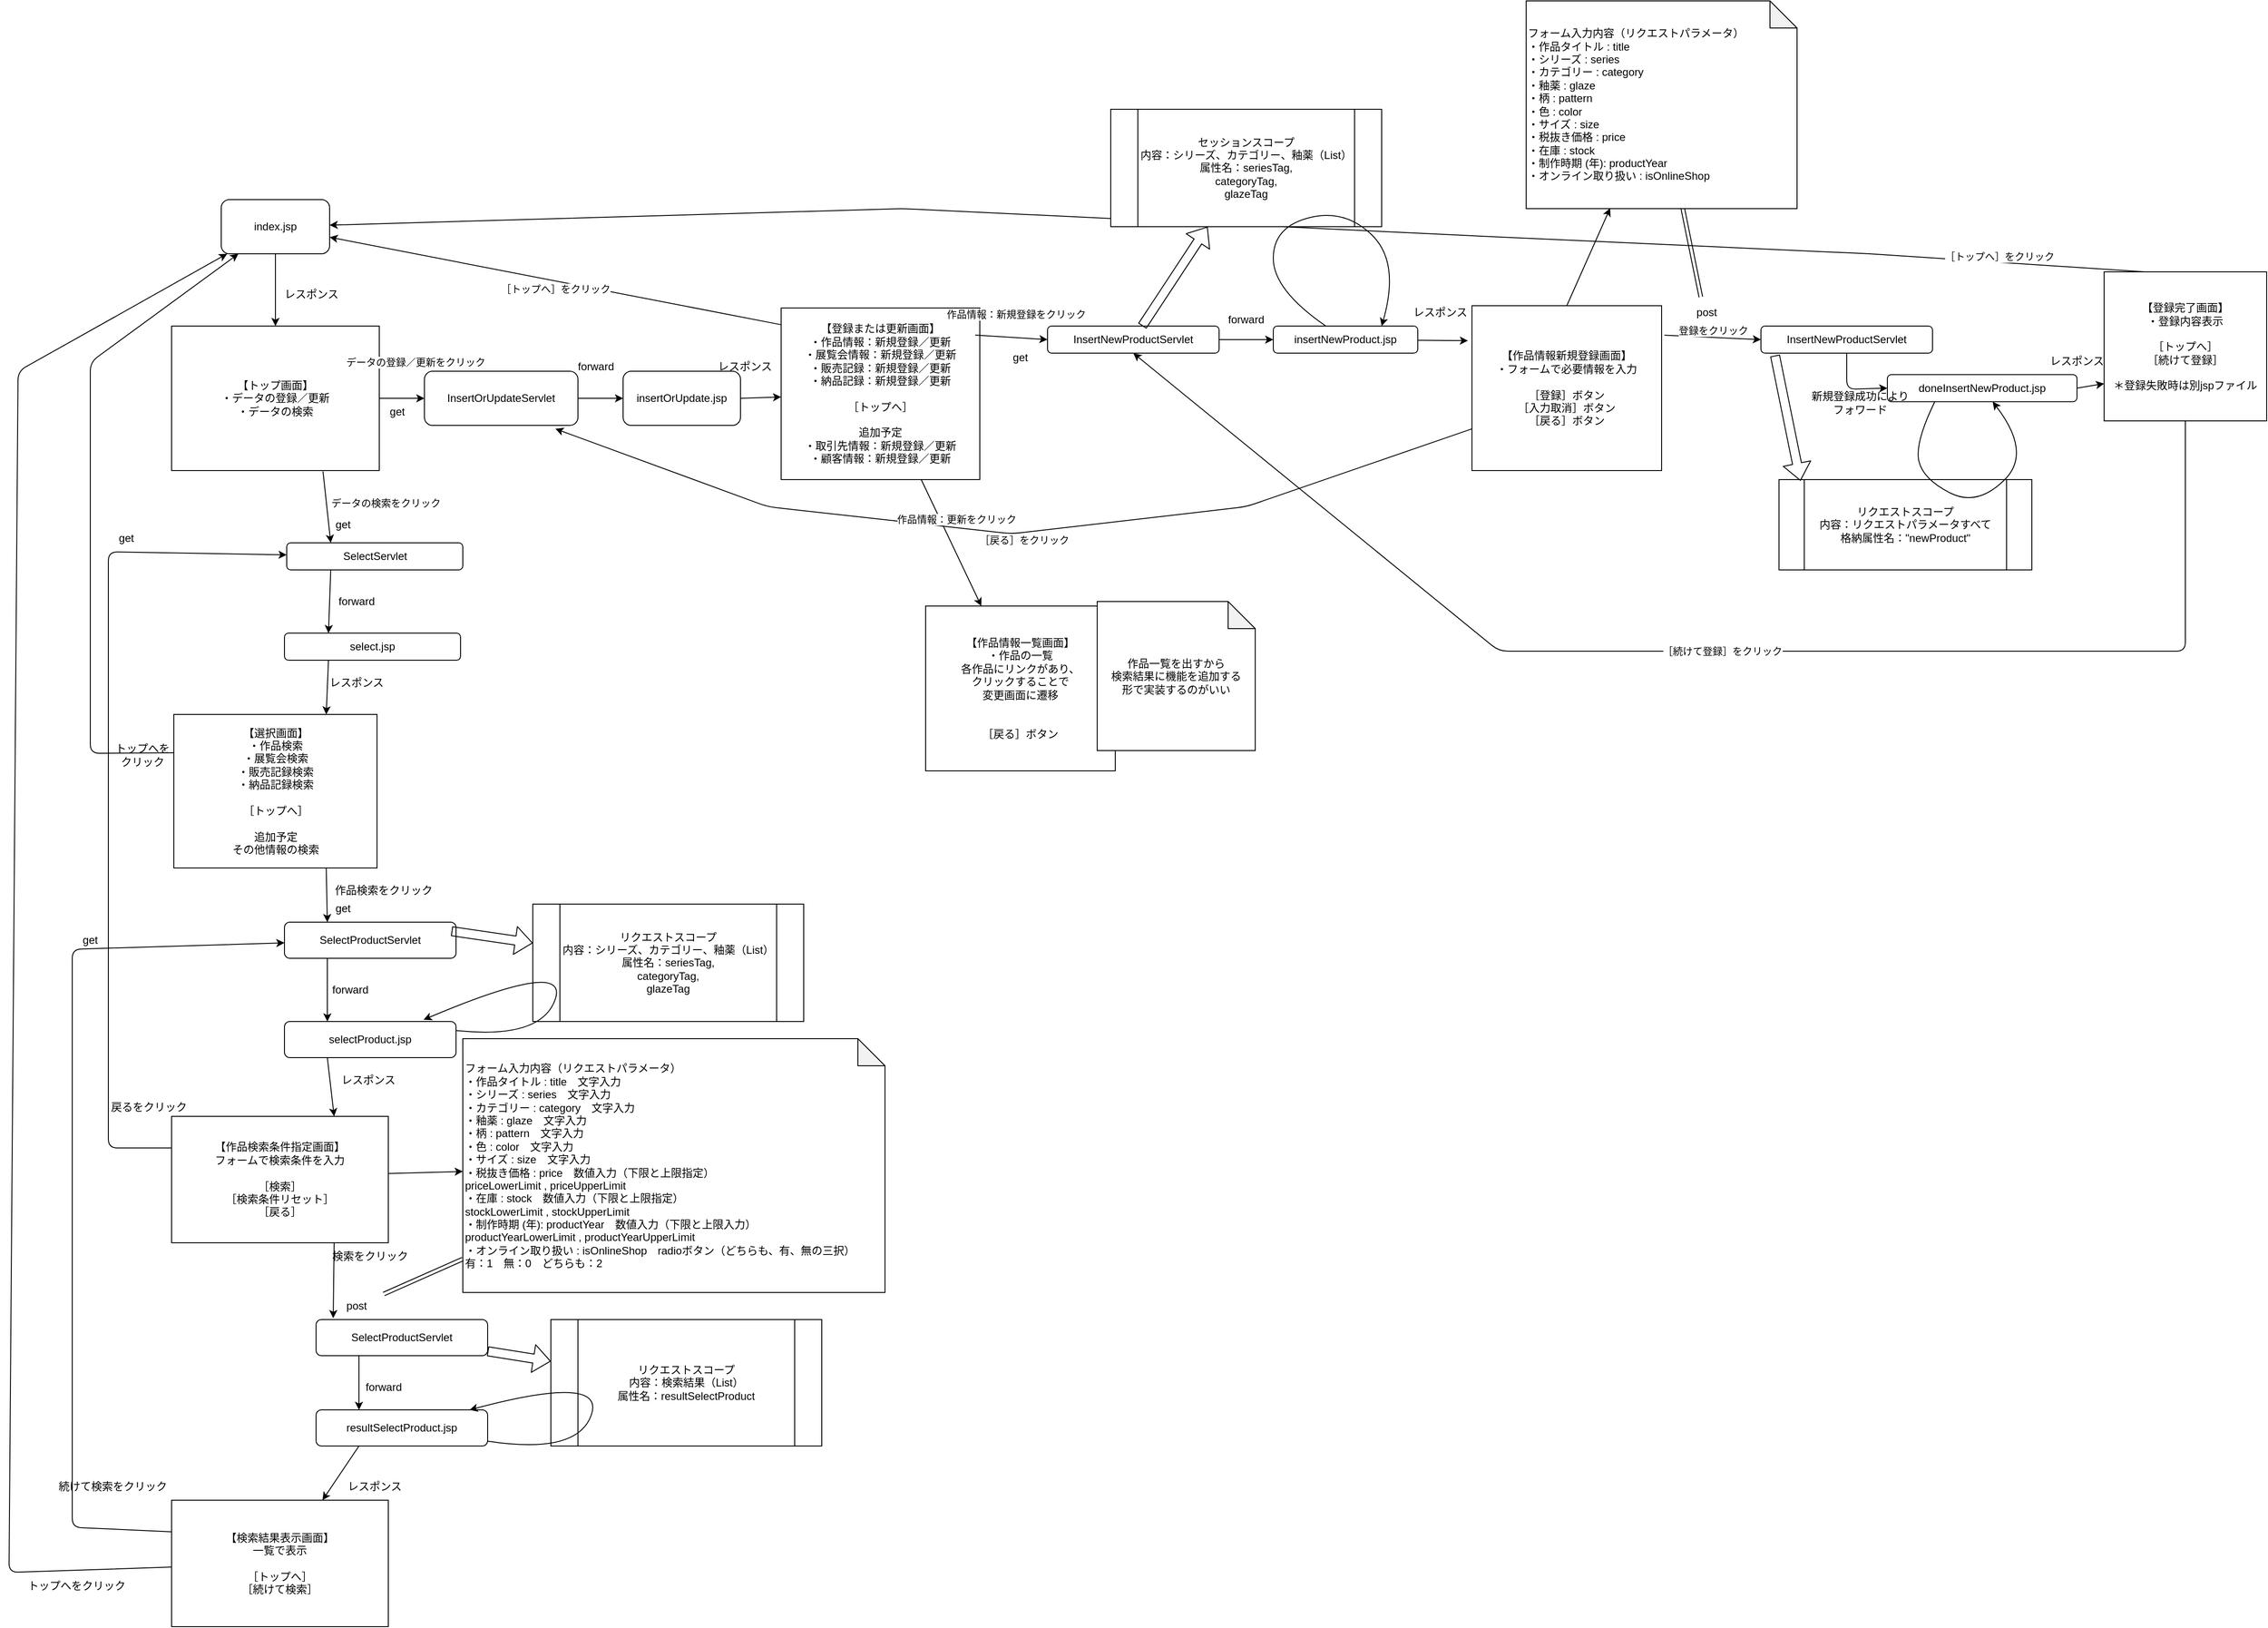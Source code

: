 <mxfile>
    <diagram id="y22X9CAbKY4w9P3UAj9e" name="ページ1">
        <mxGraphModel dx="2088" dy="1728" grid="1" gridSize="10" guides="1" tooltips="1" connect="1" arrows="1" fold="1" page="1" pageScale="1" pageWidth="827" pageHeight="1169" math="0" shadow="0">
            <root>
                <mxCell id="0"/>
                <mxCell id="1" parent="0"/>
                <mxCell id="6" value="【登録または更新画面】&lt;br&gt;・作品情報：新規登録／更新&lt;br&gt;・展覧会情報：新規登録／更新&lt;br&gt;・販売記録：新規登録／更新&lt;br&gt;・納品記録：新規登録／更新&lt;br&gt;&lt;br&gt;［トップへ］&lt;br&gt;&lt;br&gt;追加予定&lt;br&gt;・取引先情報：新規登録／更新&lt;br&gt;・顧客情報：新規登録／更新" style="rounded=0;whiteSpace=wrap;html=1;" parent="1" vertex="1">
                    <mxGeometry x="715" y="30" width="220" height="190" as="geometry"/>
                </mxCell>
                <mxCell id="7" value="【トップ画面】&lt;br&gt;・データの登録／更新&lt;br&gt;・データの検索" style="rounded=0;whiteSpace=wrap;html=1;" parent="1" vertex="1">
                    <mxGeometry x="40" y="50" width="230" height="160" as="geometry"/>
                </mxCell>
                <mxCell id="10" value="" style="endArrow=classic;html=1;entryX=0;entryY=0.5;entryDx=0;entryDy=0;" parent="1" source="7" target="37" edge="1">
                    <mxGeometry relative="1" as="geometry">
                        <mxPoint x="440" y="270" as="sourcePoint"/>
                        <mxPoint x="650" y="290" as="targetPoint"/>
                        <Array as="points"/>
                    </mxGeometry>
                </mxCell>
                <mxCell id="11" value="データの登録／更新をクリック" style="edgeLabel;resizable=0;html=1;align=center;verticalAlign=middle;" parent="10" connectable="0" vertex="1">
                    <mxGeometry relative="1" as="geometry">
                        <mxPoint x="15" y="-40" as="offset"/>
                    </mxGeometry>
                </mxCell>
                <mxCell id="80" style="edgeStyle=none;html=1;exitX=0.75;exitY=1;exitDx=0;exitDy=0;entryX=0.25;entryY=0;entryDx=0;entryDy=0;" parent="1" source="12" target="104" edge="1">
                    <mxGeometry relative="1" as="geometry"/>
                </mxCell>
                <mxCell id="95" style="edgeStyle=none;html=1;exitX=0;exitY=0.25;exitDx=0;exitDy=0;" parent="1" source="12" target="30" edge="1">
                    <mxGeometry relative="1" as="geometry">
                        <mxPoint x="-50" y="70" as="targetPoint"/>
                        <Array as="points">
                            <mxPoint x="-50" y="523"/>
                            <mxPoint x="-50" y="290"/>
                            <mxPoint x="-50" y="90"/>
                        </Array>
                    </mxGeometry>
                </mxCell>
                <mxCell id="12" value="【選択画面】&lt;br&gt;・作品検索&lt;br&gt;・展覧会検索&lt;br&gt;・販売記録検索&lt;br&gt;・納品記録検索&lt;br&gt;&lt;br&gt;［トップへ］&lt;br&gt;&lt;br&gt;追加予定&lt;br&gt;その他情報の検索" style="rounded=0;whiteSpace=wrap;html=1;" parent="1" vertex="1">
                    <mxGeometry x="42.5" y="480" width="225" height="170" as="geometry"/>
                </mxCell>
                <mxCell id="13" value="" style="endArrow=classic;html=1;entryX=0.25;entryY=0;entryDx=0;entryDy=0;exitX=0.729;exitY=1.006;exitDx=0;exitDy=0;exitPerimeter=0;" parent="1" source="7" target="98" edge="1">
                    <mxGeometry relative="1" as="geometry">
                        <mxPoint x="190" y="240" as="sourcePoint"/>
                        <mxPoint x="540" y="250" as="targetPoint"/>
                    </mxGeometry>
                </mxCell>
                <mxCell id="14" value="データの検索をクリック" style="edgeLabel;resizable=0;html=1;align=center;verticalAlign=middle;" parent="13" connectable="0" vertex="1">
                    <mxGeometry relative="1" as="geometry">
                        <mxPoint x="65" y="-5" as="offset"/>
                    </mxGeometry>
                </mxCell>
                <mxCell id="15" value="" style="endArrow=classic;html=1;entryX=0;entryY=0.5;entryDx=0;entryDy=0;exitX=0.977;exitY=0.158;exitDx=0;exitDy=0;exitPerimeter=0;" parent="1" source="6" target="36" edge="1">
                    <mxGeometry relative="1" as="geometry">
                        <mxPoint x="700" y="150" as="sourcePoint"/>
                        <mxPoint x="1000" y="130" as="targetPoint"/>
                    </mxGeometry>
                </mxCell>
                <mxCell id="16" value="作品情報：新規登録をクリック" style="edgeLabel;resizable=0;html=1;align=center;verticalAlign=middle;" parent="15" connectable="0" vertex="1">
                    <mxGeometry relative="1" as="geometry">
                        <mxPoint x="5" y="-26" as="offset"/>
                    </mxGeometry>
                </mxCell>
                <mxCell id="29" style="edgeStyle=none;html=1;exitX=0.5;exitY=0;exitDx=0;exitDy=0;entryX=0.31;entryY=0.998;entryDx=0;entryDy=0;entryPerimeter=0;" parent="1" source="17" target="73" edge="1">
                    <mxGeometry relative="1" as="geometry">
                        <mxPoint x="1637.5" y="-90" as="targetPoint"/>
                    </mxGeometry>
                </mxCell>
                <mxCell id="17" value="【作品情報新規登録画面】&lt;br&gt;・フォームで必要情報を入力&lt;br&gt;&lt;br&gt;［登録］ボタン&lt;br&gt;［入力取消］ボタン&lt;br&gt;［戻る］ボタン" style="rounded=0;whiteSpace=wrap;html=1;" parent="1" vertex="1">
                    <mxGeometry x="1480" y="27.5" width="210" height="182.5" as="geometry"/>
                </mxCell>
                <mxCell id="18" value="" style="endArrow=classic;html=1;exitX=-0.002;exitY=0.097;exitDx=0;exitDy=0;exitPerimeter=0;" parent="1" source="6" target="30" edge="1">
                    <mxGeometry relative="1" as="geometry">
                        <mxPoint x="380" y="290" as="sourcePoint"/>
                        <mxPoint x="620" y="290" as="targetPoint"/>
                        <Array as="points"/>
                    </mxGeometry>
                </mxCell>
                <mxCell id="19" value="［トップへ］をクリック" style="edgeLabel;resizable=0;html=1;align=center;verticalAlign=middle;" parent="18" connectable="0" vertex="1">
                    <mxGeometry relative="1" as="geometry">
                        <mxPoint y="9" as="offset"/>
                    </mxGeometry>
                </mxCell>
                <mxCell id="20" value="" style="endArrow=classic;html=1;exitX=0.25;exitY=0;exitDx=0;exitDy=0;" parent="1" source="22" target="30" edge="1">
                    <mxGeometry relative="1" as="geometry">
                        <mxPoint x="990" y="90" as="sourcePoint"/>
                        <mxPoint x="460" y="-70" as="targetPoint"/>
                        <Array as="points">
                            <mxPoint x="1920" y="-30"/>
                            <mxPoint x="1480" y="-50"/>
                            <mxPoint x="850" y="-80"/>
                        </Array>
                    </mxGeometry>
                </mxCell>
                <mxCell id="21" value="［トップへ］をクリック" style="edgeLabel;resizable=0;html=1;align=center;verticalAlign=middle;" parent="20" connectable="0" vertex="1">
                    <mxGeometry relative="1" as="geometry">
                        <mxPoint x="843" y="35" as="offset"/>
                    </mxGeometry>
                </mxCell>
                <mxCell id="22" value="【登録完了画面】&lt;br&gt;・登録内容表示&lt;br&gt;&lt;br&gt;［トップへ］&lt;br&gt;［続けて登録］&lt;br&gt;&lt;br&gt;＊登録失敗時は別jspファイル" style="rounded=0;whiteSpace=wrap;html=1;" parent="1" vertex="1">
                    <mxGeometry x="2180" y="-10" width="180" height="165" as="geometry"/>
                </mxCell>
                <mxCell id="23" value="" style="endArrow=classic;html=1;exitX=0;exitY=0.747;exitDx=0;exitDy=0;entryX=0.853;entryY=1.063;entryDx=0;entryDy=0;exitPerimeter=0;entryPerimeter=0;" parent="1" source="17" target="37" edge="1">
                    <mxGeometry relative="1" as="geometry">
                        <mxPoint x="940" y="182.5" as="sourcePoint"/>
                        <mxPoint x="720" y="180" as="targetPoint"/>
                        <Array as="points">
                            <mxPoint x="1230" y="250"/>
                            <mxPoint x="970" y="280"/>
                            <mxPoint x="700" y="250"/>
                        </Array>
                    </mxGeometry>
                </mxCell>
                <mxCell id="24" value="［戻る］をクリック" style="edgeLabel;resizable=0;html=1;align=center;verticalAlign=middle;" parent="23" connectable="0" vertex="1">
                    <mxGeometry relative="1" as="geometry">
                        <mxPoint x="12" y="7" as="offset"/>
                    </mxGeometry>
                </mxCell>
                <mxCell id="25" value="" style="endArrow=classic;html=1;entryX=0;entryY=0.5;entryDx=0;entryDy=0;exitX=1.015;exitY=0.179;exitDx=0;exitDy=0;exitPerimeter=0;" parent="1" source="17" target="50" edge="1">
                    <mxGeometry relative="1" as="geometry">
                        <mxPoint x="1220" y="170" as="sourcePoint"/>
                        <mxPoint x="1320" y="170" as="targetPoint"/>
                    </mxGeometry>
                </mxCell>
                <mxCell id="26" value="登録をクリック" style="edgeLabel;resizable=0;html=1;align=center;verticalAlign=middle;" parent="25" connectable="0" vertex="1">
                    <mxGeometry relative="1" as="geometry">
                        <mxPoint y="-8" as="offset"/>
                    </mxGeometry>
                </mxCell>
                <mxCell id="31" style="edgeStyle=none;html=1;exitX=0.5;exitY=1;exitDx=0;exitDy=0;" parent="1" source="30" target="7" edge="1">
                    <mxGeometry relative="1" as="geometry"/>
                </mxCell>
                <mxCell id="30" value="index.jsp" style="rounded=1;whiteSpace=wrap;html=1;" parent="1" vertex="1">
                    <mxGeometry x="95" y="-90" width="120" height="60" as="geometry"/>
                </mxCell>
                <mxCell id="34" value="レスポンス" style="text;html=1;strokeColor=none;fillColor=none;align=center;verticalAlign=middle;whiteSpace=wrap;rounded=0;" parent="1" vertex="1">
                    <mxGeometry x="140" width="110" height="30" as="geometry"/>
                </mxCell>
                <mxCell id="44" style="edgeStyle=none;html=1;" parent="1" source="36" target="43" edge="1">
                    <mxGeometry relative="1" as="geometry"/>
                </mxCell>
                <mxCell id="36" value="InsertNewProductServlet" style="rounded=1;whiteSpace=wrap;html=1;" parent="1" vertex="1">
                    <mxGeometry x="1010" y="50" width="190" height="30" as="geometry"/>
                </mxCell>
                <mxCell id="39" style="edgeStyle=none;html=1;exitX=1;exitY=0.5;exitDx=0;exitDy=0;entryX=0;entryY=0.5;entryDx=0;entryDy=0;" parent="1" source="37" target="38" edge="1">
                    <mxGeometry relative="1" as="geometry"/>
                </mxCell>
                <mxCell id="37" value="InsertOrUpdateServlet" style="rounded=1;whiteSpace=wrap;html=1;" parent="1" vertex="1">
                    <mxGeometry x="320" y="100" width="170" height="60" as="geometry"/>
                </mxCell>
                <mxCell id="40" style="edgeStyle=none;html=1;exitX=1;exitY=0.5;exitDx=0;exitDy=0;" parent="1" source="38" target="6" edge="1">
                    <mxGeometry relative="1" as="geometry">
                        <mxPoint x="690" y="180" as="targetPoint"/>
                    </mxGeometry>
                </mxCell>
                <mxCell id="38" value="insertOrUpdate.jsp" style="rounded=1;whiteSpace=wrap;html=1;" parent="1" vertex="1">
                    <mxGeometry x="540" y="100" width="130" height="60" as="geometry"/>
                </mxCell>
                <mxCell id="41" value="forward" style="text;html=1;strokeColor=none;fillColor=none;align=center;verticalAlign=middle;whiteSpace=wrap;rounded=0;" parent="1" vertex="1">
                    <mxGeometry x="480" y="80" width="60" height="30" as="geometry"/>
                </mxCell>
                <mxCell id="42" value="レスポンス" style="text;html=1;strokeColor=none;fillColor=none;align=center;verticalAlign=middle;whiteSpace=wrap;rounded=0;" parent="1" vertex="1">
                    <mxGeometry x="620" y="80" width="110" height="30" as="geometry"/>
                </mxCell>
                <mxCell id="45" style="edgeStyle=none;html=1;entryX=-0.021;entryY=0.212;entryDx=0;entryDy=0;entryPerimeter=0;" parent="1" source="43" target="17" edge="1">
                    <mxGeometry relative="1" as="geometry"/>
                </mxCell>
                <mxCell id="43" value="insertNewProduct.jsp" style="rounded=1;whiteSpace=wrap;html=1;" parent="1" vertex="1">
                    <mxGeometry x="1260" y="50" width="160" height="30" as="geometry"/>
                </mxCell>
                <mxCell id="46" value="forward" style="text;html=1;strokeColor=none;fillColor=none;align=center;verticalAlign=middle;whiteSpace=wrap;rounded=0;" parent="1" vertex="1">
                    <mxGeometry x="1200" y="27.5" width="60" height="30" as="geometry"/>
                </mxCell>
                <mxCell id="47" value="レスポンス" style="text;html=1;strokeColor=none;fillColor=none;align=center;verticalAlign=middle;whiteSpace=wrap;rounded=0;" parent="1" vertex="1">
                    <mxGeometry x="1390" y="20" width="110" height="30" as="geometry"/>
                </mxCell>
                <mxCell id="49" value="get" style="text;html=1;strokeColor=none;fillColor=none;align=center;verticalAlign=middle;whiteSpace=wrap;rounded=0;" parent="1" vertex="1">
                    <mxGeometry x="950" y="70" width="60" height="30" as="geometry"/>
                </mxCell>
                <mxCell id="61" style="edgeStyle=none;html=1;exitX=0.5;exitY=1;exitDx=0;exitDy=0;entryX=0;entryY=0.5;entryDx=0;entryDy=0;" parent="1" source="50" target="60" edge="1">
                    <mxGeometry relative="1" as="geometry">
                        <Array as="points">
                            <mxPoint x="1895" y="120"/>
                        </Array>
                    </mxGeometry>
                </mxCell>
                <mxCell id="50" value="InsertNewProductServlet" style="rounded=1;whiteSpace=wrap;html=1;" parent="1" vertex="1">
                    <mxGeometry x="1800" y="50" width="190" height="30" as="geometry"/>
                </mxCell>
                <mxCell id="51" value="post" style="text;html=1;strokeColor=none;fillColor=none;align=center;verticalAlign=middle;whiteSpace=wrap;rounded=0;" parent="1" vertex="1">
                    <mxGeometry x="1710" y="20" width="60" height="30" as="geometry"/>
                </mxCell>
                <mxCell id="58" value="" style="shape=link;html=1;exitX=0.391;exitY=-0.071;exitDx=0;exitDy=0;exitPerimeter=0;" parent="1" source="51" target="73" edge="1">
                    <mxGeometry width="100" relative="1" as="geometry">
                        <mxPoint x="1740" y="-110" as="sourcePoint"/>
                        <mxPoint x="1716.88" y="-89.78" as="targetPoint"/>
                    </mxGeometry>
                </mxCell>
                <mxCell id="63" style="edgeStyle=none;html=1;exitX=1;exitY=0.5;exitDx=0;exitDy=0;entryX=0;entryY=0.75;entryDx=0;entryDy=0;" parent="1" source="60" target="22" edge="1">
                    <mxGeometry relative="1" as="geometry"/>
                </mxCell>
                <mxCell id="60" value="doneInsertNewProduct.jsp" style="rounded=1;whiteSpace=wrap;html=1;" parent="1" vertex="1">
                    <mxGeometry x="1940" y="103.75" width="210" height="30" as="geometry"/>
                </mxCell>
                <mxCell id="62" value="新規登録成功によりフォワード" style="text;html=1;strokeColor=none;fillColor=none;align=center;verticalAlign=middle;whiteSpace=wrap;rounded=0;" parent="1" vertex="1">
                    <mxGeometry x="1850" y="110" width="120" height="50" as="geometry"/>
                </mxCell>
                <mxCell id="64" value="レスポンス" style="text;html=1;strokeColor=none;fillColor=none;align=center;verticalAlign=middle;whiteSpace=wrap;rounded=0;" parent="1" vertex="1">
                    <mxGeometry x="2110" y="73.75" width="80" height="30" as="geometry"/>
                </mxCell>
                <mxCell id="65" value="リクエストスコープ&lt;br&gt;内容：リクエストパラメータすべて&lt;br&gt;格納属性名：&quot;newProduct&quot;" style="shape=process;whiteSpace=wrap;html=1;backgroundOutline=1;" parent="1" vertex="1">
                    <mxGeometry x="1820" y="220" width="280" height="100" as="geometry"/>
                </mxCell>
                <mxCell id="68" value="" style="curved=1;endArrow=classic;html=1;exitX=0.25;exitY=1;exitDx=0;exitDy=0;" parent="1" source="60" target="60" edge="1">
                    <mxGeometry width="50" height="50" relative="1" as="geometry">
                        <mxPoint x="2020" y="190" as="sourcePoint"/>
                        <mxPoint x="2080" y="140" as="targetPoint"/>
                        <Array as="points">
                            <mxPoint x="1970" y="180"/>
                            <mxPoint x="1980" y="220"/>
                            <mxPoint x="2040" y="250"/>
                            <mxPoint x="2100" y="190"/>
                        </Array>
                    </mxGeometry>
                </mxCell>
                <mxCell id="69" value="" style="shape=flexArrow;endArrow=classic;html=1;entryX=0.085;entryY=0.014;entryDx=0;entryDy=0;exitX=0.082;exitY=1.086;exitDx=0;exitDy=0;entryPerimeter=0;exitPerimeter=0;" parent="1" source="50" target="65" edge="1">
                    <mxGeometry width="50" height="50" relative="1" as="geometry">
                        <mxPoint x="1790" y="100" as="sourcePoint"/>
                        <mxPoint x="1840" y="50" as="targetPoint"/>
                    </mxGeometry>
                </mxCell>
                <mxCell id="70" value="get" style="text;html=1;strokeColor=none;fillColor=none;align=center;verticalAlign=middle;whiteSpace=wrap;rounded=0;" parent="1" vertex="1">
                    <mxGeometry x="260" y="130" width="60" height="30" as="geometry"/>
                </mxCell>
                <mxCell id="73" value="&lt;span style=&quot;&quot;&gt;フォーム入力内容（リクエストパラメータ）&lt;/span&gt;&lt;br style=&quot;&quot;&gt;&lt;span style=&quot;&quot;&gt;・作品タイトル : title&lt;/span&gt;&lt;br style=&quot;&quot;&gt;&lt;span style=&quot;&quot;&gt;・シリーズ : series&lt;/span&gt;&lt;br style=&quot;&quot;&gt;&lt;span style=&quot;&quot;&gt;・カテゴリー : category&lt;/span&gt;&lt;br style=&quot;&quot;&gt;&lt;span style=&quot;&quot;&gt;・釉薬 : glaze&lt;/span&gt;&lt;br style=&quot;&quot;&gt;&lt;span style=&quot;&quot;&gt;・柄 : pattern&lt;/span&gt;&lt;br style=&quot;&quot;&gt;&lt;span style=&quot;&quot;&gt;・色 : color&lt;/span&gt;&lt;br style=&quot;&quot;&gt;&lt;span style=&quot;&quot;&gt;・サイズ : size&lt;/span&gt;&lt;br style=&quot;&quot;&gt;&lt;span style=&quot;&quot;&gt;・税抜き価格 : price&lt;/span&gt;&lt;br style=&quot;&quot;&gt;&lt;span style=&quot;&quot;&gt;・在庫 : stock&lt;/span&gt;&lt;br style=&quot;&quot;&gt;&lt;span style=&quot;&quot;&gt;・制作時期 (年): productYear&lt;/span&gt;&lt;br style=&quot;&quot;&gt;&lt;span style=&quot;&quot;&gt;・オンライン取り扱い : isOnlineShop&lt;/span&gt;" style="shape=note;whiteSpace=wrap;html=1;backgroundOutline=1;darkOpacity=0.05;align=left;" parent="1" vertex="1">
                    <mxGeometry x="1540" y="-310" width="300" height="230" as="geometry"/>
                </mxCell>
                <mxCell id="76" value="" style="endArrow=classic;html=1;entryX=0.5;entryY=1;entryDx=0;entryDy=0;exitX=0.5;exitY=1;exitDx=0;exitDy=0;" parent="1" source="22" target="36" edge="1">
                    <mxGeometry relative="1" as="geometry">
                        <mxPoint x="2260" y="400" as="sourcePoint"/>
                        <mxPoint x="1810" y="390" as="targetPoint"/>
                        <Array as="points">
                            <mxPoint x="2270" y="410"/>
                            <mxPoint x="1510" y="410"/>
                        </Array>
                    </mxGeometry>
                </mxCell>
                <mxCell id="77" value="［続けて登録］をクリック" style="edgeLabel;resizable=0;html=1;align=center;verticalAlign=middle;" parent="76" connectable="0" vertex="1">
                    <mxGeometry relative="1" as="geometry"/>
                </mxCell>
                <mxCell id="85" style="edgeStyle=none;html=1;entryX=0.1;entryY=-0.038;entryDx=0;entryDy=0;exitX=0.75;exitY=1;exitDx=0;exitDy=0;entryPerimeter=0;" parent="1" source="79" target="112" edge="1">
                    <mxGeometry relative="1" as="geometry"/>
                </mxCell>
                <mxCell id="92" style="edgeStyle=none;html=1;exitX=0;exitY=0.25;exitDx=0;exitDy=0;" parent="1" source="79" target="98" edge="1">
                    <mxGeometry relative="1" as="geometry">
                        <mxPoint x="-30" y="270" as="targetPoint"/>
                        <Array as="points">
                            <mxPoint x="-30" y="960"/>
                            <mxPoint x="-30" y="300"/>
                        </Array>
                    </mxGeometry>
                </mxCell>
                <mxCell id="97" style="edgeStyle=none;html=1;exitX=0;exitY=0.5;exitDx=0;exitDy=0;" parent="1" source="79" target="83" edge="1">
                    <mxGeometry relative="1" as="geometry"/>
                </mxCell>
                <mxCell id="79" value="【作品検索条件指定画面】&lt;br&gt;フォームで検索条件を入力&lt;br&gt;&lt;br&gt;［検索］&lt;br&gt;［検索条件リセット］&lt;br&gt;［戻る］" style="rounded=0;whiteSpace=wrap;html=1;" parent="1" vertex="1">
                    <mxGeometry x="40" y="925" width="240" height="140" as="geometry"/>
                </mxCell>
                <mxCell id="81" value="作品検索をクリック" style="text;html=1;strokeColor=none;fillColor=none;align=center;verticalAlign=middle;whiteSpace=wrap;rounded=0;" parent="1" vertex="1">
                    <mxGeometry x="190" y="660" width="170" height="30" as="geometry"/>
                </mxCell>
                <mxCell id="83" value="&lt;span style=&quot;&quot;&gt;フォーム入力内容（リクエストパラメータ）&lt;/span&gt;&lt;br style=&quot;&quot;&gt;&lt;span style=&quot;&quot;&gt;・作品タイトル : title　文字入力&lt;/span&gt;&lt;br style=&quot;&quot;&gt;&lt;span style=&quot;&quot;&gt;・シリーズ : series　文字入力&lt;/span&gt;&lt;br style=&quot;&quot;&gt;&lt;span style=&quot;&quot;&gt;・カテゴリー : category　文字入力&lt;/span&gt;&lt;br style=&quot;&quot;&gt;&lt;span style=&quot;&quot;&gt;・釉薬 : glaze　文字入力&lt;/span&gt;&lt;br style=&quot;&quot;&gt;&lt;span style=&quot;&quot;&gt;・柄 : pattern　文字入力&lt;/span&gt;&lt;br style=&quot;&quot;&gt;&lt;span style=&quot;&quot;&gt;・色 : color　文字入力&lt;/span&gt;&lt;br style=&quot;&quot;&gt;&lt;span style=&quot;&quot;&gt;・サイズ : size　文字入力&lt;/span&gt;&lt;br style=&quot;&quot;&gt;&lt;span style=&quot;&quot;&gt;・税抜き価格 : price　数値入力（下限と上限指定）&lt;br&gt;&lt;/span&gt;priceLowerLimit , priceUpperLimit&lt;br style=&quot;&quot;&gt;&lt;span style=&quot;&quot;&gt;・在庫 : stock　数値入力（下限と上限指定）&lt;br&gt;&lt;/span&gt;stockLowerLimit , stockUpperLimit&lt;br style=&quot;&quot;&gt;&lt;span style=&quot;&quot;&gt;・制作時期 (年): productYear　数値入力（下限と上限入力）&lt;br&gt;&lt;/span&gt;productYearLowerLimit , productYearUpperLimit&lt;br style=&quot;&quot;&gt;&lt;span style=&quot;&quot;&gt;・オンライン取り扱い : isOnlineShop　radioボタン（どちらも、有、無の三択）&lt;br&gt;有：1　無：0　どちらも：2&lt;br&gt;&lt;/span&gt;" style="shape=note;whiteSpace=wrap;html=1;backgroundOutline=1;darkOpacity=0.05;align=left;" parent="1" vertex="1">
                    <mxGeometry x="362.5" y="839" width="467.5" height="281" as="geometry"/>
                </mxCell>
                <mxCell id="89" style="edgeStyle=none;html=1;exitX=0;exitY=0.25;exitDx=0;exitDy=0;" parent="1" source="84" target="104" edge="1">
                    <mxGeometry relative="1" as="geometry">
                        <mxPoint x="-60" y="720" as="targetPoint"/>
                        <Array as="points">
                            <mxPoint x="-70" y="1380"/>
                            <mxPoint x="-70" y="740"/>
                        </Array>
                    </mxGeometry>
                </mxCell>
                <mxCell id="91" style="edgeStyle=none;html=1;" parent="1" source="84" target="30" edge="1">
                    <mxGeometry relative="1" as="geometry">
                        <mxPoint x="-130" y="130" as="targetPoint"/>
                        <Array as="points">
                            <mxPoint x="-140" y="1430"/>
                            <mxPoint x="-130" y="100"/>
                        </Array>
                    </mxGeometry>
                </mxCell>
                <mxCell id="84" value="【検索結果表示画面】&lt;br&gt;一覧で表示&lt;br&gt;&lt;br&gt;［トップへ］&lt;br&gt;［続けて検索］" style="rounded=0;whiteSpace=wrap;html=1;" parent="1" vertex="1">
                    <mxGeometry x="40" y="1350" width="240" height="140" as="geometry"/>
                </mxCell>
                <mxCell id="86" value="検索をクリック" style="text;html=1;strokeColor=none;fillColor=none;align=center;verticalAlign=middle;whiteSpace=wrap;rounded=0;" parent="1" vertex="1">
                    <mxGeometry x="175" y="1065" width="170" height="30" as="geometry"/>
                </mxCell>
                <mxCell id="90" value="続けて検索をクリック" style="text;html=1;strokeColor=none;fillColor=none;align=center;verticalAlign=middle;whiteSpace=wrap;rounded=0;" parent="1" vertex="1">
                    <mxGeometry x="-110" y="1320" width="170" height="30" as="geometry"/>
                </mxCell>
                <mxCell id="93" value="戻るをクリック" style="text;html=1;strokeColor=none;fillColor=none;align=center;verticalAlign=middle;whiteSpace=wrap;rounded=0;" parent="1" vertex="1">
                    <mxGeometry x="-70" y="900" width="170" height="30" as="geometry"/>
                </mxCell>
                <mxCell id="94" value="トップへをクリック" style="text;html=1;strokeColor=none;fillColor=none;align=center;verticalAlign=middle;whiteSpace=wrap;rounded=0;" parent="1" vertex="1">
                    <mxGeometry x="-150" y="1430" width="170" height="30" as="geometry"/>
                </mxCell>
                <mxCell id="96" value="トップへをクリック" style="text;html=1;strokeColor=none;fillColor=none;align=center;verticalAlign=middle;whiteSpace=wrap;rounded=0;" parent="1" vertex="1">
                    <mxGeometry x="-27.5" y="490" width="70" height="70" as="geometry"/>
                </mxCell>
                <mxCell id="100" style="edgeStyle=none;html=1;exitX=0.25;exitY=1;exitDx=0;exitDy=0;entryX=0.25;entryY=0;entryDx=0;entryDy=0;" parent="1" source="98" target="99" edge="1">
                    <mxGeometry relative="1" as="geometry"/>
                </mxCell>
                <mxCell id="98" value="SelectServlet" style="rounded=1;whiteSpace=wrap;html=1;" parent="1" vertex="1">
                    <mxGeometry x="167.5" y="290" width="195" height="30" as="geometry"/>
                </mxCell>
                <mxCell id="101" style="edgeStyle=none;html=1;exitX=0.25;exitY=1;exitDx=0;exitDy=0;entryX=0.75;entryY=0;entryDx=0;entryDy=0;" parent="1" source="99" target="12" edge="1">
                    <mxGeometry relative="1" as="geometry"/>
                </mxCell>
                <mxCell id="99" value="select.jsp" style="rounded=1;whiteSpace=wrap;html=1;" parent="1" vertex="1">
                    <mxGeometry x="165" y="390" width="195" height="30" as="geometry"/>
                </mxCell>
                <mxCell id="102" value="forward" style="text;html=1;strokeColor=none;fillColor=none;align=center;verticalAlign=middle;whiteSpace=wrap;rounded=0;" parent="1" vertex="1">
                    <mxGeometry x="215" y="340" width="60" height="30" as="geometry"/>
                </mxCell>
                <mxCell id="103" value="レスポンス" style="text;html=1;strokeColor=none;fillColor=none;align=center;verticalAlign=middle;whiteSpace=wrap;rounded=0;" parent="1" vertex="1">
                    <mxGeometry x="195" y="430" width="100" height="30" as="geometry"/>
                </mxCell>
                <mxCell id="108" style="edgeStyle=none;html=1;exitX=0.25;exitY=1;exitDx=0;exitDy=0;entryX=0.25;entryY=0;entryDx=0;entryDy=0;" parent="1" source="104" target="107" edge="1">
                    <mxGeometry relative="1" as="geometry"/>
                </mxCell>
                <mxCell id="104" value="SelectProductServlet" style="rounded=1;whiteSpace=wrap;html=1;" parent="1" vertex="1">
                    <mxGeometry x="165" y="710" width="190" height="40" as="geometry"/>
                </mxCell>
                <mxCell id="105" value="get" style="text;html=1;strokeColor=none;fillColor=none;align=center;verticalAlign=middle;whiteSpace=wrap;rounded=0;" parent="1" vertex="1">
                    <mxGeometry x="200" y="255" width="60" height="30" as="geometry"/>
                </mxCell>
                <mxCell id="106" value="get" style="text;html=1;strokeColor=none;fillColor=none;align=center;verticalAlign=middle;whiteSpace=wrap;rounded=0;" parent="1" vertex="1">
                    <mxGeometry x="200" y="680" width="60" height="30" as="geometry"/>
                </mxCell>
                <mxCell id="109" style="edgeStyle=none;html=1;exitX=0.25;exitY=1;exitDx=0;exitDy=0;entryX=0.75;entryY=0;entryDx=0;entryDy=0;" parent="1" source="107" target="79" edge="1">
                    <mxGeometry relative="1" as="geometry"/>
                </mxCell>
                <mxCell id="107" value="selectProduct.jsp" style="rounded=1;whiteSpace=wrap;html=1;" parent="1" vertex="1">
                    <mxGeometry x="165" y="820" width="190" height="40" as="geometry"/>
                </mxCell>
                <mxCell id="110" value="forward" style="text;html=1;strokeColor=none;fillColor=none;align=center;verticalAlign=middle;whiteSpace=wrap;rounded=0;" parent="1" vertex="1">
                    <mxGeometry x="207.5" y="770" width="60" height="30" as="geometry"/>
                </mxCell>
                <mxCell id="111" value="レスポンス" style="text;html=1;strokeColor=none;fillColor=none;align=center;verticalAlign=middle;whiteSpace=wrap;rounded=0;" parent="1" vertex="1">
                    <mxGeometry x="207.5" y="870" width="100" height="30" as="geometry"/>
                </mxCell>
                <mxCell id="116" style="edgeStyle=none;html=1;exitX=0.25;exitY=1;exitDx=0;exitDy=0;entryX=0.25;entryY=0;entryDx=0;entryDy=0;" parent="1" source="112" target="115" edge="1">
                    <mxGeometry relative="1" as="geometry"/>
                </mxCell>
                <mxCell id="112" value="SelectProductServlet" style="rounded=1;whiteSpace=wrap;html=1;" parent="1" vertex="1">
                    <mxGeometry x="200" y="1150" width="190" height="40" as="geometry"/>
                </mxCell>
                <mxCell id="113" value="post" style="text;html=1;strokeColor=none;fillColor=none;align=center;verticalAlign=middle;whiteSpace=wrap;rounded=0;" parent="1" vertex="1">
                    <mxGeometry x="215" y="1120" width="60" height="30" as="geometry"/>
                </mxCell>
                <mxCell id="118" style="edgeStyle=none;html=1;exitX=0.25;exitY=1;exitDx=0;exitDy=0;" parent="1" source="115" target="84" edge="1">
                    <mxGeometry relative="1" as="geometry"/>
                </mxCell>
                <mxCell id="115" value="resultSelectProduct.jsp" style="rounded=1;whiteSpace=wrap;html=1;" parent="1" vertex="1">
                    <mxGeometry x="200" y="1250" width="190" height="40" as="geometry"/>
                </mxCell>
                <mxCell id="117" value="forward" style="text;html=1;strokeColor=none;fillColor=none;align=center;verticalAlign=middle;whiteSpace=wrap;rounded=0;" parent="1" vertex="1">
                    <mxGeometry x="245" y="1210" width="60" height="30" as="geometry"/>
                </mxCell>
                <mxCell id="119" value="レスポンス" style="text;html=1;strokeColor=none;fillColor=none;align=center;verticalAlign=middle;whiteSpace=wrap;rounded=0;" parent="1" vertex="1">
                    <mxGeometry x="220" y="1320" width="90" height="30" as="geometry"/>
                </mxCell>
                <mxCell id="121" value="get" style="text;html=1;strokeColor=none;fillColor=none;align=center;verticalAlign=middle;whiteSpace=wrap;rounded=0;" parent="1" vertex="1">
                    <mxGeometry x="-80" y="715" width="60" height="30" as="geometry"/>
                </mxCell>
                <mxCell id="125" value="get" style="text;html=1;strokeColor=none;fillColor=none;align=center;verticalAlign=middle;whiteSpace=wrap;rounded=0;" parent="1" vertex="1">
                    <mxGeometry x="-40" y="270" width="60" height="30" as="geometry"/>
                </mxCell>
                <mxCell id="126" value="" style="shape=link;html=1;" parent="1" source="113" target="83" edge="1">
                    <mxGeometry width="100" relative="1" as="geometry">
                        <mxPoint x="230" y="1120" as="sourcePoint"/>
                        <mxPoint x="330" y="1120" as="targetPoint"/>
                    </mxGeometry>
                </mxCell>
                <mxCell id="127" value="リクエストスコープ&lt;br&gt;内容：検索結果（List）&lt;br&gt;属性名：resultSelectProduct" style="shape=process;whiteSpace=wrap;html=1;backgroundOutline=1;" parent="1" vertex="1">
                    <mxGeometry x="460" y="1150" width="300" height="140" as="geometry"/>
                </mxCell>
                <mxCell id="128" value="" style="shape=flexArrow;endArrow=classic;html=1;" parent="1" source="112" target="127" edge="1">
                    <mxGeometry width="50" height="50" relative="1" as="geometry">
                        <mxPoint x="250" y="1250" as="sourcePoint"/>
                        <mxPoint x="300" y="1200" as="targetPoint"/>
                    </mxGeometry>
                </mxCell>
                <mxCell id="129" value="" style="curved=1;endArrow=classic;html=1;" parent="1" source="115" target="115" edge="1">
                    <mxGeometry width="50" height="50" relative="1" as="geometry">
                        <mxPoint x="250" y="1370" as="sourcePoint"/>
                        <mxPoint x="300" y="1320" as="targetPoint"/>
                        <Array as="points">
                            <mxPoint x="490" y="1300"/>
                            <mxPoint x="520" y="1210"/>
                        </Array>
                    </mxGeometry>
                </mxCell>
                <mxCell id="130" value="リクエストスコープ&lt;br&gt;内容：シリーズ、カテゴリー、釉薬（List）&lt;br&gt;属性名：seriesTag,&lt;br&gt;categoryTag,&lt;br&gt;glazeTag" style="shape=process;whiteSpace=wrap;html=1;backgroundOutline=1;" parent="1" vertex="1">
                    <mxGeometry x="440" y="690" width="300" height="130" as="geometry"/>
                </mxCell>
                <mxCell id="131" value="" style="curved=1;endArrow=classic;html=1;exitX=1;exitY=0.25;exitDx=0;exitDy=0;entryX=0.811;entryY=-0.05;entryDx=0;entryDy=0;entryPerimeter=0;" parent="1" source="107" target="107" edge="1">
                    <mxGeometry width="50" height="50" relative="1" as="geometry">
                        <mxPoint x="350" y="824.615" as="sourcePoint"/>
                        <mxPoint x="330" y="790" as="targetPoint"/>
                        <Array as="points">
                            <mxPoint x="450" y="840"/>
                            <mxPoint x="480" y="750"/>
                        </Array>
                    </mxGeometry>
                </mxCell>
                <mxCell id="132" value="" style="shape=flexArrow;endArrow=classic;html=1;exitX=0.974;exitY=0.25;exitDx=0;exitDy=0;exitPerimeter=0;" parent="1" source="104" target="130" edge="1">
                    <mxGeometry width="50" height="50" relative="1" as="geometry">
                        <mxPoint x="362.5" y="714.999" as="sourcePoint"/>
                        <mxPoint x="432.5" y="726.11" as="targetPoint"/>
                    </mxGeometry>
                </mxCell>
                <mxCell id="133" value="セッションスコープ&lt;br&gt;内容：シリーズ、カテゴリー、釉薬（List）&lt;br&gt;属性名：seriesTag,&lt;br&gt;categoryTag,&lt;br&gt;glazeTag" style="shape=process;whiteSpace=wrap;html=1;backgroundOutline=1;" vertex="1" parent="1">
                    <mxGeometry x="1080" y="-190" width="300" height="130" as="geometry"/>
                </mxCell>
                <mxCell id="134" value="" style="shape=flexArrow;endArrow=classic;html=1;" edge="1" parent="1" source="36" target="133">
                    <mxGeometry width="50" height="50" relative="1" as="geometry">
                        <mxPoint x="1060.03" y="-23.12" as="sourcePoint"/>
                        <mxPoint x="1149.97" y="-10.0" as="targetPoint"/>
                    </mxGeometry>
                </mxCell>
                <mxCell id="135" value="" style="curved=1;endArrow=classic;html=1;entryX=0.75;entryY=0;entryDx=0;entryDy=0;" edge="1" parent="1" source="43" target="43">
                    <mxGeometry width="50" height="50" relative="1" as="geometry">
                        <mxPoint x="1215.91" y="20.0" as="sourcePoint"/>
                        <mxPoint x="1390" as="targetPoint"/>
                        <Array as="points">
                            <mxPoint x="1260" y="10"/>
                            <mxPoint x="1260" y="-60"/>
                            <mxPoint x="1340" y="-80"/>
                            <mxPoint x="1400" y="-20"/>
                        </Array>
                    </mxGeometry>
                </mxCell>
                <mxCell id="136" value="【作品情報一覧画面】&lt;br&gt;・作品の一覧&lt;br&gt;各作品にリンクがあり、&lt;br&gt;クリックすることで&lt;br&gt;変更画面に遷移&lt;br&gt;&lt;br&gt;&lt;br&gt;［戻る］ボタン" style="rounded=0;whiteSpace=wrap;html=1;" vertex="1" parent="1">
                    <mxGeometry x="875" y="360" width="210" height="182.5" as="geometry"/>
                </mxCell>
                <mxCell id="137" value="" style="endArrow=classic;html=1;" edge="1" parent="1" source="6" target="136">
                    <mxGeometry relative="1" as="geometry">
                        <mxPoint x="840" y="255.0" as="sourcePoint"/>
                        <mxPoint x="920.06" y="259.98" as="targetPoint"/>
                    </mxGeometry>
                </mxCell>
                <mxCell id="138" value="作品情報：更新をクリック" style="edgeLabel;resizable=0;html=1;align=center;verticalAlign=middle;" connectable="0" vertex="1" parent="137">
                    <mxGeometry relative="1" as="geometry">
                        <mxPoint x="5" y="-26" as="offset"/>
                    </mxGeometry>
                </mxCell>
                <mxCell id="140" value="作品一覧を出すから&lt;br&gt;検索結果に機能を追加する&lt;br&gt;形で実装するのがいい" style="shape=note;whiteSpace=wrap;html=1;backgroundOutline=1;darkOpacity=0.05;" vertex="1" parent="1">
                    <mxGeometry x="1065" y="355" width="175" height="165" as="geometry"/>
                </mxCell>
            </root>
        </mxGraphModel>
    </diagram>
</mxfile>